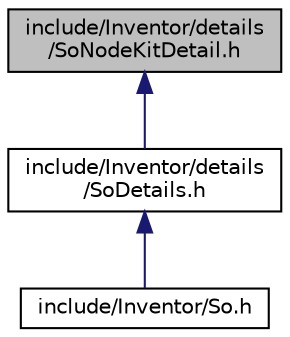 digraph "include/Inventor/details/SoNodeKitDetail.h"
{
 // LATEX_PDF_SIZE
  edge [fontname="Helvetica",fontsize="10",labelfontname="Helvetica",labelfontsize="10"];
  node [fontname="Helvetica",fontsize="10",shape=record];
  Node1 [label="include/Inventor/details\l/SoNodeKitDetail.h",height=0.2,width=0.4,color="black", fillcolor="grey75", style="filled", fontcolor="black",tooltip=" "];
  Node1 -> Node2 [dir="back",color="midnightblue",fontsize="10",style="solid",fontname="Helvetica"];
  Node2 [label="include/Inventor/details\l/SoDetails.h",height=0.2,width=0.4,color="black", fillcolor="white", style="filled",URL="$SoDetails_8h.html",tooltip=" "];
  Node2 -> Node3 [dir="back",color="midnightblue",fontsize="10",style="solid",fontname="Helvetica"];
  Node3 [label="include/Inventor/So.h",height=0.2,width=0.4,color="black", fillcolor="white", style="filled",URL="$So_8h.html",tooltip=" "];
}
